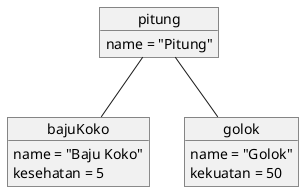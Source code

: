 @startuml pitung
object pitung
pitung : name = "Pitung"
object bajuKoko
bajuKoko : name = "Baju Koko"
bajuKoko : kesehatan = 5
object golok
golok : name = "Golok"
golok : kekuatan = 50
pitung -- bajuKoko
pitung -- golok
@enduml